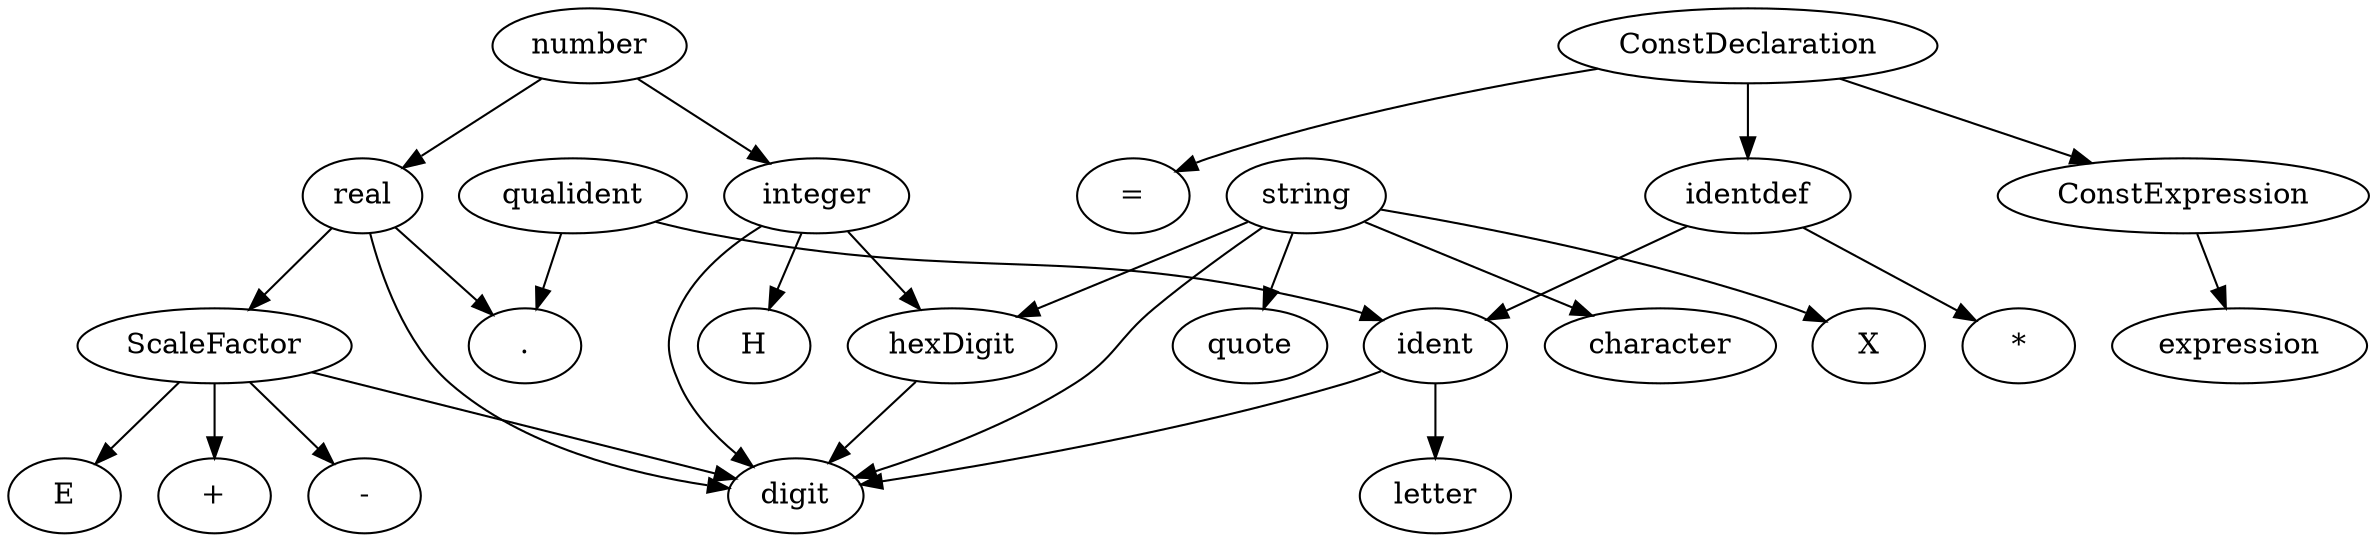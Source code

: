 digraph terminals {
    letter;
    digit;
    hexDigit -> digit;

    ident -> letter;
    ident -> digit;

    qualident -> ident;
    qualident -> ".";

    identdef -> ident;
    identdef -> "*";

    integer -> digit;
    integer -> hexDigit;
    integer -> "H";

    real -> digit;
    real -> ".";
    real -> ScaleFactor;

    ScaleFactor -> "E";
    ScaleFactor -> "+";
    ScaleFactor -> "-";
    ScaleFactor -> digit;

    number -> integer;
    number -> real;

    string -> quote;
    string -> character;
    string -> digit;
    string -> hexDigit;
    string -> "X";

    ConstDeclaration -> identdef;
    ConstDeclaration -> "=";
    ConstDeclaration -> ConstExpression;

    ConstExpression -> expression;
}

